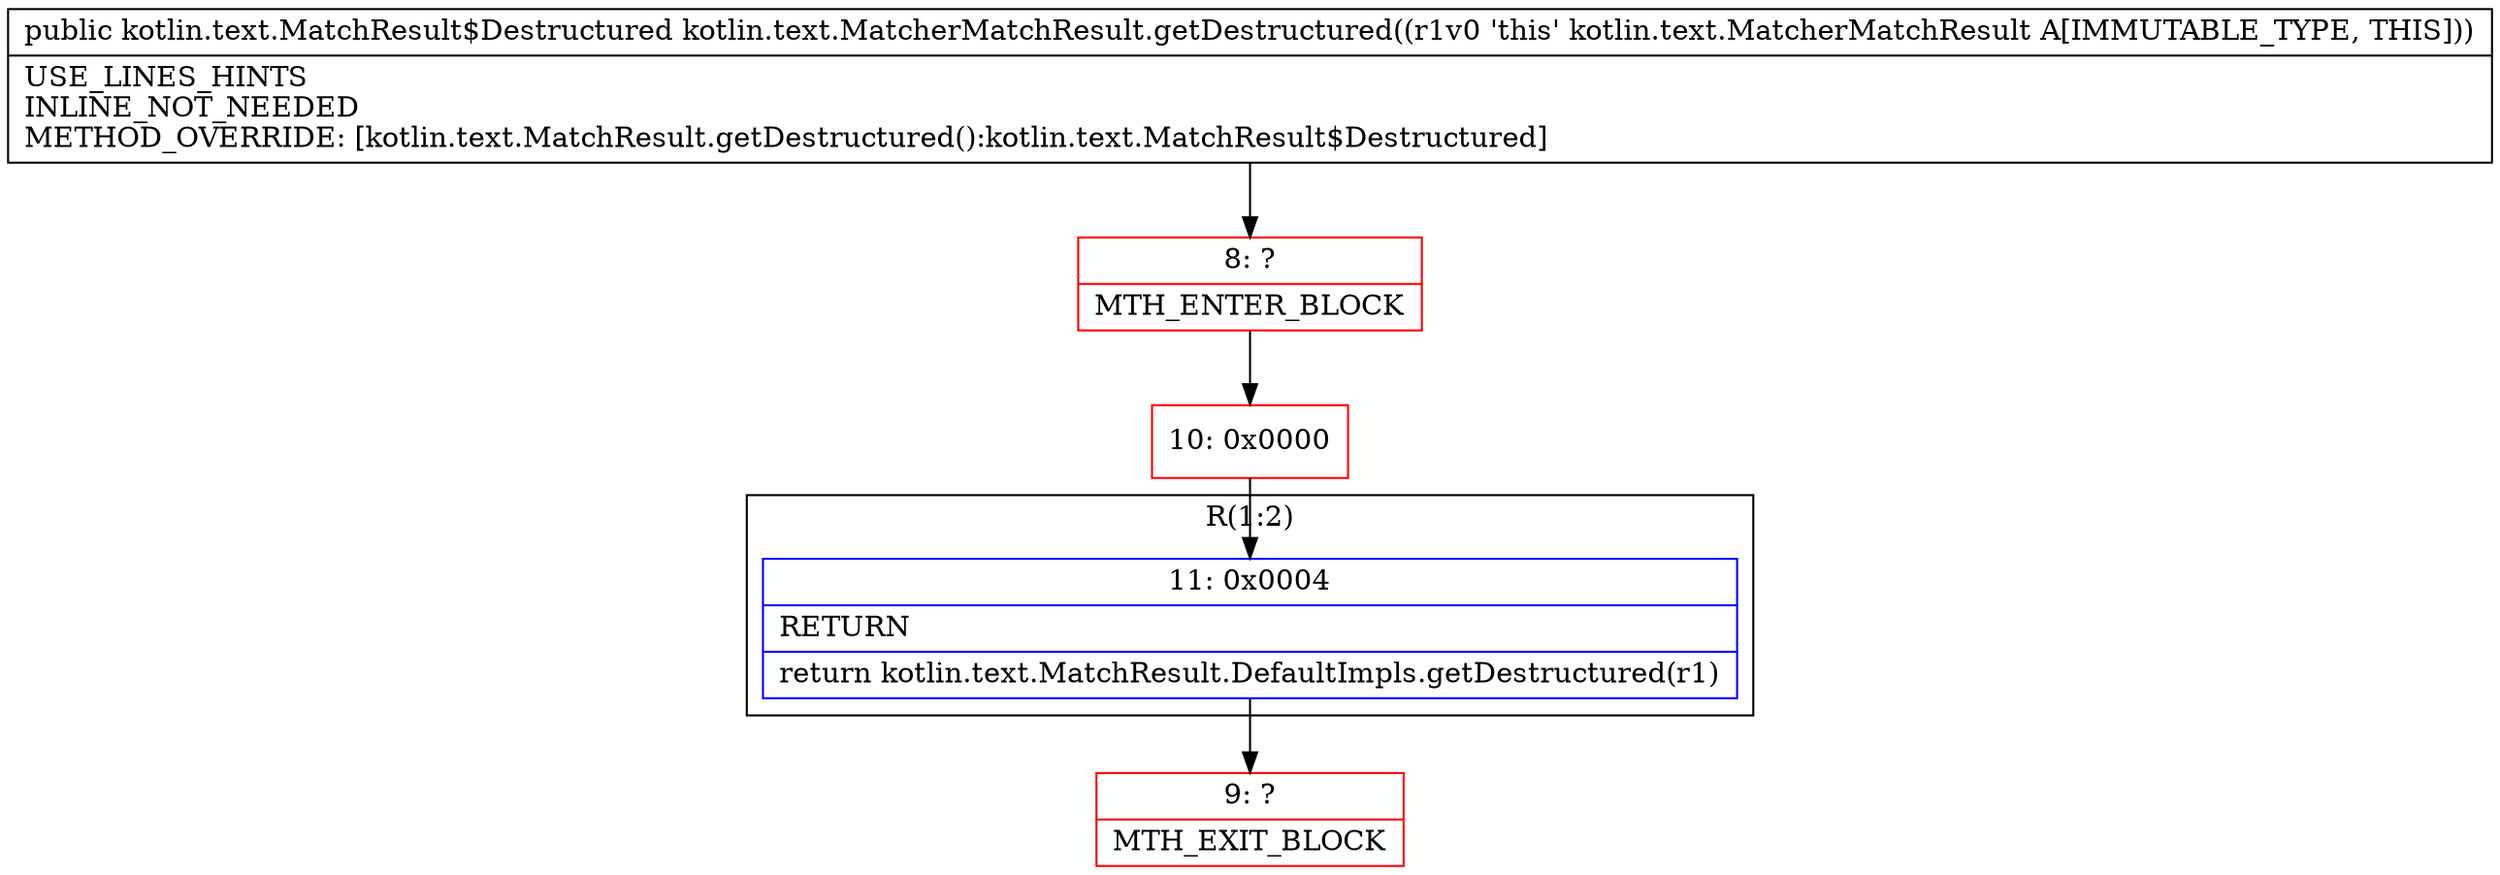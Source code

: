 digraph "CFG forkotlin.text.MatcherMatchResult.getDestructured()Lkotlin\/text\/MatchResult$Destructured;" {
subgraph cluster_Region_1133210309 {
label = "R(1:2)";
node [shape=record,color=blue];
Node_11 [shape=record,label="{11\:\ 0x0004|RETURN\l|return kotlin.text.MatchResult.DefaultImpls.getDestructured(r1)\l}"];
}
Node_8 [shape=record,color=red,label="{8\:\ ?|MTH_ENTER_BLOCK\l}"];
Node_10 [shape=record,color=red,label="{10\:\ 0x0000}"];
Node_9 [shape=record,color=red,label="{9\:\ ?|MTH_EXIT_BLOCK\l}"];
MethodNode[shape=record,label="{public kotlin.text.MatchResult$Destructured kotlin.text.MatcherMatchResult.getDestructured((r1v0 'this' kotlin.text.MatcherMatchResult A[IMMUTABLE_TYPE, THIS]))  | USE_LINES_HINTS\lINLINE_NOT_NEEDED\lMETHOD_OVERRIDE: [kotlin.text.MatchResult.getDestructured():kotlin.text.MatchResult$Destructured]\l}"];
MethodNode -> Node_8;Node_11 -> Node_9;
Node_8 -> Node_10;
Node_10 -> Node_11;
}

